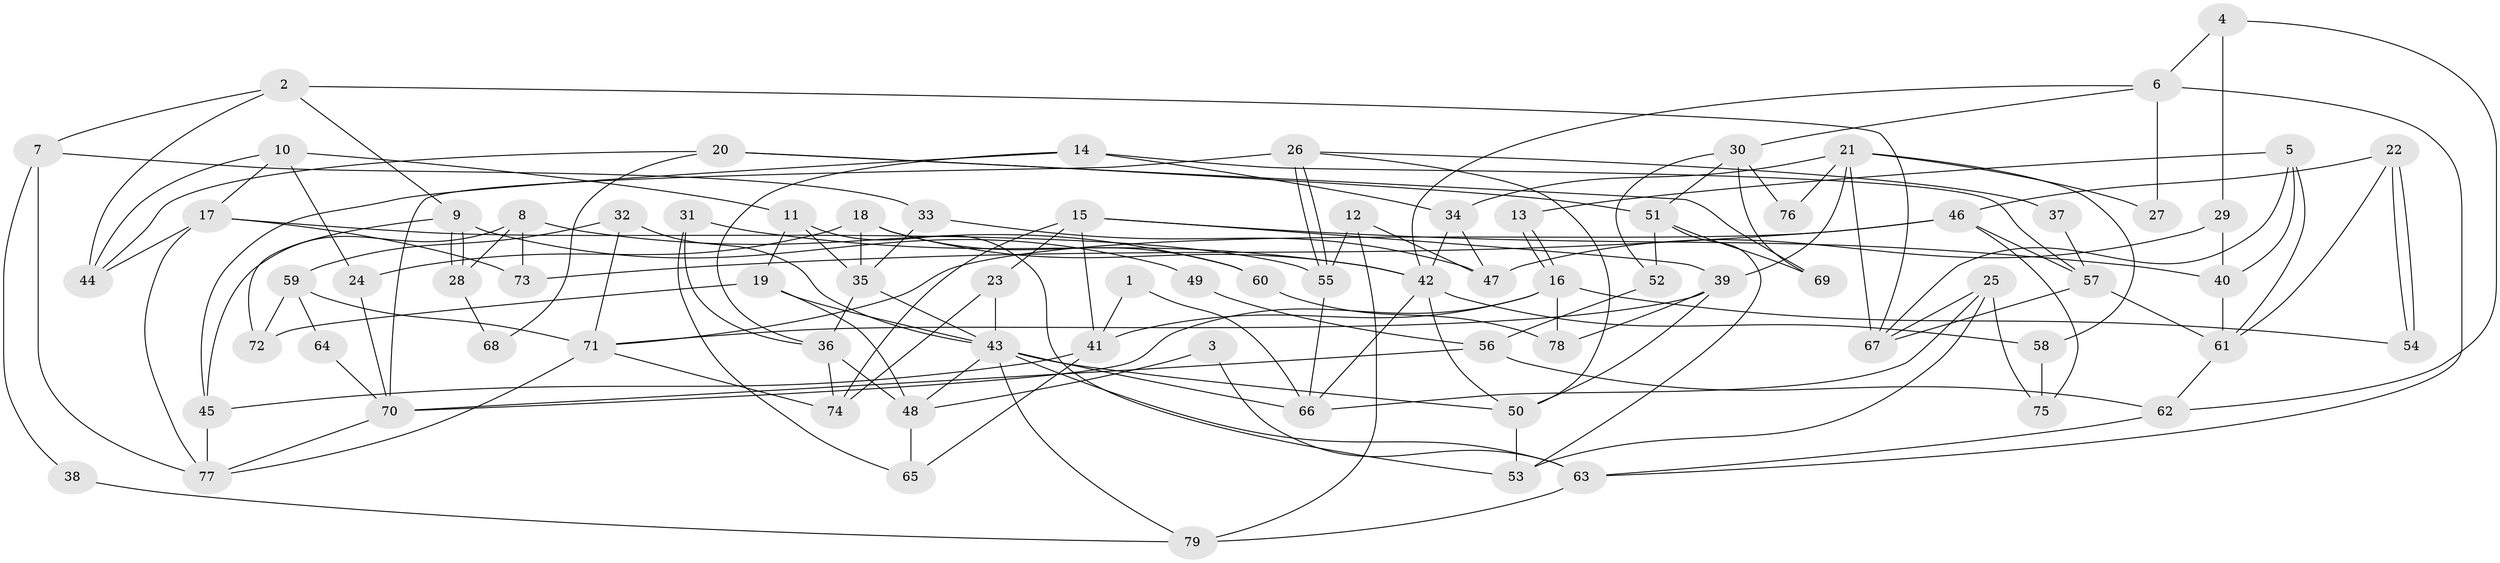 // Generated by graph-tools (version 1.1) at 2025/26/03/09/25 03:26:22]
// undirected, 79 vertices, 158 edges
graph export_dot {
graph [start="1"]
  node [color=gray90,style=filled];
  1;
  2;
  3;
  4;
  5;
  6;
  7;
  8;
  9;
  10;
  11;
  12;
  13;
  14;
  15;
  16;
  17;
  18;
  19;
  20;
  21;
  22;
  23;
  24;
  25;
  26;
  27;
  28;
  29;
  30;
  31;
  32;
  33;
  34;
  35;
  36;
  37;
  38;
  39;
  40;
  41;
  42;
  43;
  44;
  45;
  46;
  47;
  48;
  49;
  50;
  51;
  52;
  53;
  54;
  55;
  56;
  57;
  58;
  59;
  60;
  61;
  62;
  63;
  64;
  65;
  66;
  67;
  68;
  69;
  70;
  71;
  72;
  73;
  74;
  75;
  76;
  77;
  78;
  79;
  1 -- 41;
  1 -- 66;
  2 -- 44;
  2 -- 7;
  2 -- 9;
  2 -- 67;
  3 -- 63;
  3 -- 48;
  4 -- 6;
  4 -- 29;
  4 -- 62;
  5 -- 67;
  5 -- 61;
  5 -- 13;
  5 -- 40;
  6 -- 42;
  6 -- 63;
  6 -- 27;
  6 -- 30;
  7 -- 33;
  7 -- 77;
  7 -- 38;
  8 -- 45;
  8 -- 60;
  8 -- 28;
  8 -- 73;
  9 -- 28;
  9 -- 28;
  9 -- 49;
  9 -- 72;
  10 -- 24;
  10 -- 17;
  10 -- 11;
  10 -- 44;
  11 -- 19;
  11 -- 35;
  11 -- 53;
  12 -- 79;
  12 -- 55;
  12 -- 47;
  13 -- 16;
  13 -- 16;
  14 -- 57;
  14 -- 34;
  14 -- 36;
  14 -- 45;
  15 -- 39;
  15 -- 41;
  15 -- 23;
  15 -- 40;
  15 -- 74;
  16 -- 41;
  16 -- 54;
  16 -- 70;
  16 -- 78;
  17 -- 55;
  17 -- 44;
  17 -- 73;
  17 -- 77;
  18 -- 35;
  18 -- 42;
  18 -- 24;
  18 -- 60;
  19 -- 43;
  19 -- 72;
  19 -- 48;
  20 -- 51;
  20 -- 69;
  20 -- 44;
  20 -- 68;
  21 -- 67;
  21 -- 39;
  21 -- 27;
  21 -- 34;
  21 -- 58;
  21 -- 76;
  22 -- 54;
  22 -- 54;
  22 -- 46;
  22 -- 61;
  23 -- 74;
  23 -- 43;
  24 -- 70;
  25 -- 66;
  25 -- 53;
  25 -- 67;
  25 -- 75;
  26 -- 55;
  26 -- 55;
  26 -- 70;
  26 -- 37;
  26 -- 50;
  28 -- 68;
  29 -- 47;
  29 -- 40;
  30 -- 52;
  30 -- 51;
  30 -- 69;
  30 -- 76;
  31 -- 36;
  31 -- 42;
  31 -- 65;
  32 -- 43;
  32 -- 71;
  32 -- 59;
  33 -- 35;
  33 -- 47;
  34 -- 42;
  34 -- 47;
  35 -- 43;
  35 -- 36;
  36 -- 48;
  36 -- 74;
  37 -- 57;
  38 -- 79;
  39 -- 71;
  39 -- 50;
  39 -- 78;
  40 -- 61;
  41 -- 45;
  41 -- 65;
  42 -- 58;
  42 -- 50;
  42 -- 66;
  43 -- 48;
  43 -- 50;
  43 -- 63;
  43 -- 66;
  43 -- 79;
  45 -- 77;
  46 -- 57;
  46 -- 73;
  46 -- 71;
  46 -- 75;
  48 -- 65;
  49 -- 56;
  50 -- 53;
  51 -- 53;
  51 -- 52;
  51 -- 69;
  52 -- 56;
  55 -- 66;
  56 -- 62;
  56 -- 70;
  57 -- 61;
  57 -- 67;
  58 -- 75;
  59 -- 71;
  59 -- 64;
  59 -- 72;
  60 -- 78;
  61 -- 62;
  62 -- 63;
  63 -- 79;
  64 -- 70;
  70 -- 77;
  71 -- 74;
  71 -- 77;
}
